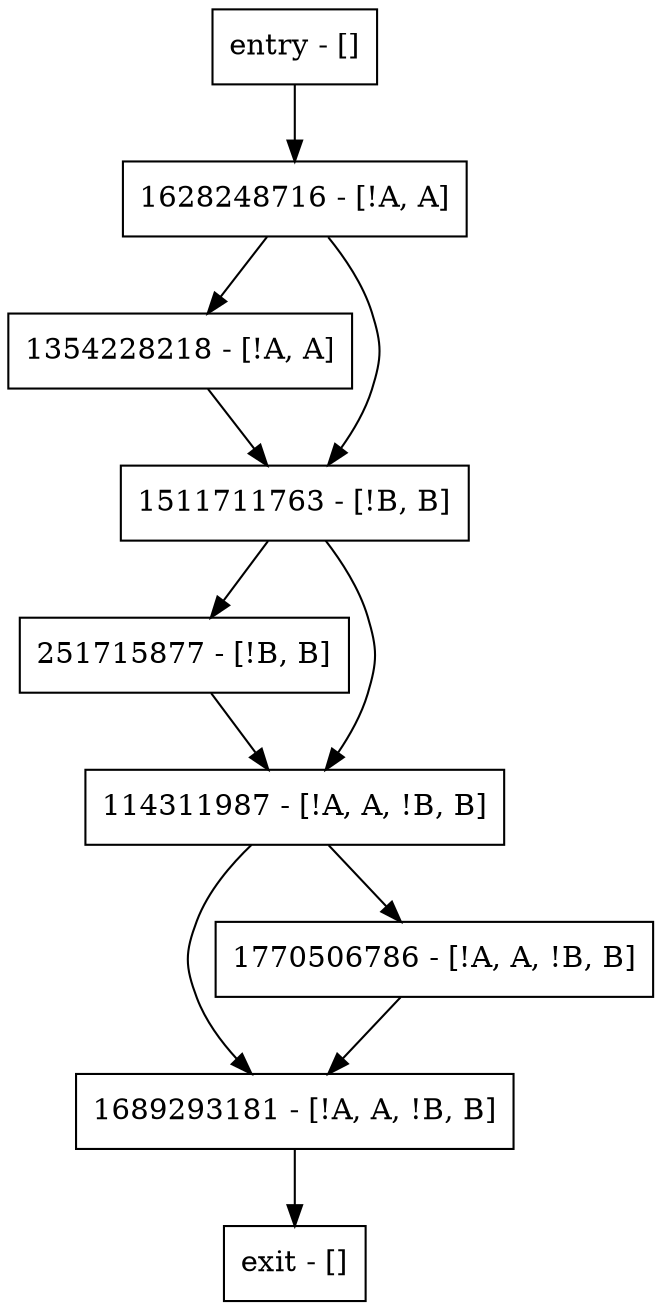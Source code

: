 digraph main {
node [shape=record];
entry [label="entry - []"];
exit [label="exit - []"];
1354228218 [label="1354228218 - [!A, A]"];
1689293181 [label="1689293181 - [!A, A, !B, B]"];
1770506786 [label="1770506786 - [!A, A, !B, B]"];
251715877 [label="251715877 - [!B, B]"];
1511711763 [label="1511711763 - [!B, B]"];
1628248716 [label="1628248716 - [!A, A]"];
114311987 [label="114311987 - [!A, A, !B, B]"];
entry;
exit;
entry -> 1628248716;
1354228218 -> 1511711763;
1689293181 -> exit;
1770506786 -> 1689293181;
251715877 -> 114311987;
1511711763 -> 251715877;
1511711763 -> 114311987;
1628248716 -> 1354228218;
1628248716 -> 1511711763;
114311987 -> 1689293181;
114311987 -> 1770506786;
}
